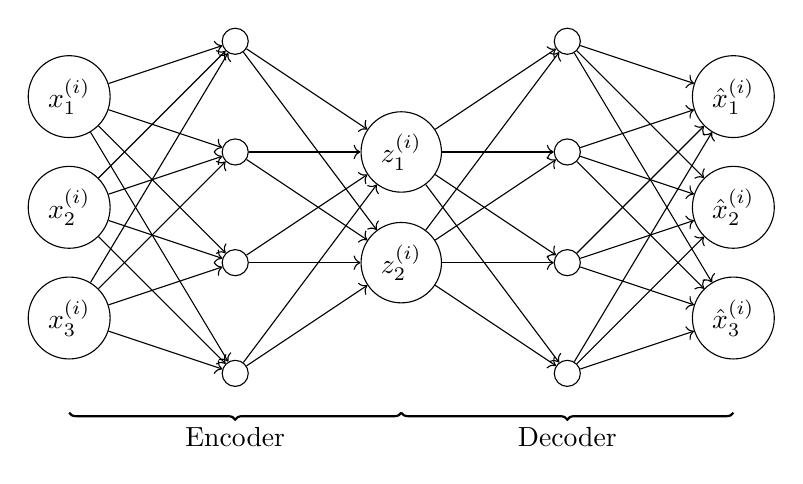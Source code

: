 \begin{tikzpicture}[x=1em,y=1em]
  % Input layer
  \foreach \i in {1,...,3}{
    \node[draw, circle] (N-1-\i) at (0, 10 + 4 - 4 * \i) {$x^{(i)}_{\i}$};
  }
  % Encoder hidden layer
  \foreach \i in {1,...,4}{
    \node[draw, circle] (N-2-\i) at (6, 12 + 4 - 4 * \i) {};
    \foreach \j in {1,...,3}{
      \draw [->] (N-1-\j) -- (N-2-\i);
    }
  }
  % Latent code
  \foreach \i in {1,...,2}{
    \node[draw, circle] (N-3-\i) at (12, 8 + 4 - 4 * \i) {$z^{(i)}_{\i}$};
    \foreach \j in {1,...,4}{
      \draw [->] (N-2-\j) -- (N-3-\i);
    }
  }
  % Decoder hidden layer
  \foreach \i in {1,...,4}{
    \node[draw, circle] (N-4-\i) at (18, 12 + 4 - 4 * \i) {};
    \foreach \j in {1,...,2}{
      \draw [->] (N-3-\j) -- (N-4-\i);
    }
  }
  % Output layer
  \foreach \i in {1,...,3}{
    \node[draw, circle] (N-5-\i) at (24, 10 + 4 - 4 * \i) {$\hat{x}^{(i)}_{\i}$};
    \foreach \j in {1,...,4}{
      \draw [->] (N-4-\j) -- (N-5-\i);
    }
  }
\draw [thick, decoration={brace, mirror, raise=0.5cm}, decorate] (0,0) -- (12,0) node[pos=0.5,anchor=north,yshift=-0.55cm] {Encoder};
\draw [thick, decoration={brace, mirror, raise=0.5cm}, decorate] (12,0) -- (24,0) node[pos=0.5,anchor=north,yshift=-0.55cm] {Decoder};
\end{tikzpicture}
